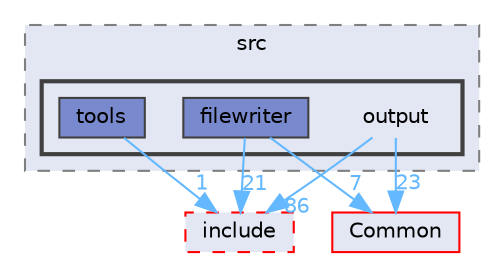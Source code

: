digraph "SU2_CFD/src/output"
{
 // LATEX_PDF_SIZE
  bgcolor="transparent";
  edge [fontname=Helvetica,fontsize=10,labelfontname=Helvetica,labelfontsize=10];
  node [fontname=Helvetica,fontsize=10,shape=box,height=0.2,width=0.4];
  compound=true
  subgraph clusterdir_74ad77d76f42ded9212b1c5616a2ad50 {
    graph [ bgcolor="#e3e7f4", pencolor="grey50", label="src", fontname=Helvetica,fontsize=10 style="filled,dashed", URL="dir_74ad77d76f42ded9212b1c5616a2ad50.html",tooltip=""]
  subgraph clusterdir_9ae4148c9585a0d909fee6e87001ed2b {
    graph [ bgcolor="#e3e7f4", pencolor="grey25", label="", fontname=Helvetica,fontsize=10 style="filled,bold", URL="dir_9ae4148c9585a0d909fee6e87001ed2b.html",tooltip=""]
    dir_9ae4148c9585a0d909fee6e87001ed2b [shape=plaintext, label="output"];
  dir_e89f296c22b41d992f5c89c0ff3a7f88 [label="filewriter", fillcolor="#788acd", color="grey25", style="filled", URL="dir_e89f296c22b41d992f5c89c0ff3a7f88.html",tooltip=""];
  dir_3490053c0ed316cb28d0235f370dfa56 [label="tools", fillcolor="#788acd", color="grey25", style="filled", URL="dir_3490053c0ed316cb28d0235f370dfa56.html",tooltip=""];
  }
  }
  dir_3b735dd5547717c34264cbbbba892a8a [label="include", fillcolor="#e3e7f4", color="red", style="filled,dashed", URL="dir_3b735dd5547717c34264cbbbba892a8a.html",tooltip=""];
  dir_4ab6b4cc6a7edbff49100e9123df213f [label="Common", fillcolor="#e3e7f4", color="red", style="filled", URL="dir_4ab6b4cc6a7edbff49100e9123df213f.html",tooltip=""];
  dir_9ae4148c9585a0d909fee6e87001ed2b->dir_3b735dd5547717c34264cbbbba892a8a [headlabel="86", labeldistance=1.5 headhref="dir_000073_000047.html" href="dir_000073_000047.html" color="steelblue1" fontcolor="steelblue1"];
  dir_9ae4148c9585a0d909fee6e87001ed2b->dir_4ab6b4cc6a7edbff49100e9123df213f [headlabel="23", labeldistance=1.5 headhref="dir_000073_000008.html" href="dir_000073_000008.html" color="steelblue1" fontcolor="steelblue1"];
  dir_e89f296c22b41d992f5c89c0ff3a7f88->dir_3b735dd5547717c34264cbbbba892a8a [headlabel="21", labeldistance=1.5 headhref="dir_000033_000047.html" href="dir_000033_000047.html" color="steelblue1" fontcolor="steelblue1"];
  dir_e89f296c22b41d992f5c89c0ff3a7f88->dir_4ab6b4cc6a7edbff49100e9123df213f [headlabel="7", labeldistance=1.5 headhref="dir_000033_000008.html" href="dir_000033_000008.html" color="steelblue1" fontcolor="steelblue1"];
  dir_3490053c0ed316cb28d0235f370dfa56->dir_3b735dd5547717c34264cbbbba892a8a [headlabel="1", labeldistance=1.5 headhref="dir_000097_000047.html" href="dir_000097_000047.html" color="steelblue1" fontcolor="steelblue1"];
}
